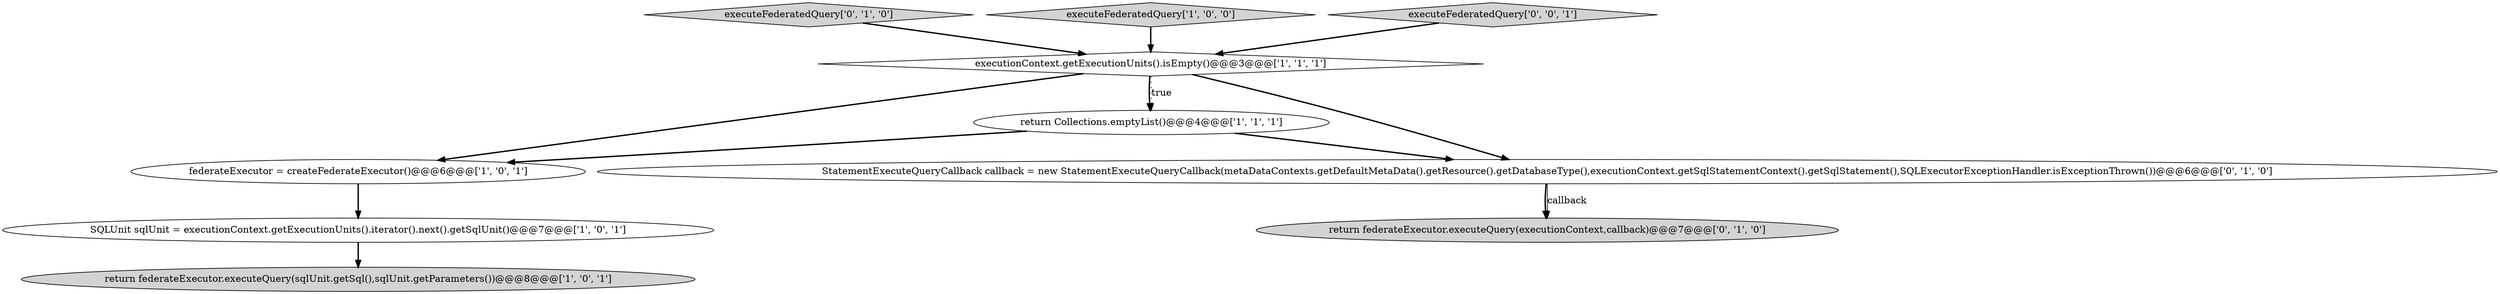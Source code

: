 digraph {
3 [style = filled, label = "return federateExecutor.executeQuery(sqlUnit.getSql(),sqlUnit.getParameters())@@@8@@@['1', '0', '1']", fillcolor = lightgray, shape = ellipse image = "AAA0AAABBB1BBB"];
2 [style = filled, label = "SQLUnit sqlUnit = executionContext.getExecutionUnits().iterator().next().getSqlUnit()@@@7@@@['1', '0', '1']", fillcolor = white, shape = ellipse image = "AAA0AAABBB1BBB"];
5 [style = filled, label = "federateExecutor = createFederateExecutor()@@@6@@@['1', '0', '1']", fillcolor = white, shape = ellipse image = "AAA0AAABBB1BBB"];
6 [style = filled, label = "executeFederatedQuery['0', '1', '0']", fillcolor = lightgray, shape = diamond image = "AAA0AAABBB2BBB"];
4 [style = filled, label = "return Collections.emptyList()@@@4@@@['1', '1', '1']", fillcolor = white, shape = ellipse image = "AAA0AAABBB1BBB"];
1 [style = filled, label = "executeFederatedQuery['1', '0', '0']", fillcolor = lightgray, shape = diamond image = "AAA0AAABBB1BBB"];
8 [style = filled, label = "StatementExecuteQueryCallback callback = new StatementExecuteQueryCallback(metaDataContexts.getDefaultMetaData().getResource().getDatabaseType(),executionContext.getSqlStatementContext().getSqlStatement(),SQLExecutorExceptionHandler.isExceptionThrown())@@@6@@@['0', '1', '0']", fillcolor = white, shape = ellipse image = "AAA0AAABBB2BBB"];
9 [style = filled, label = "executeFederatedQuery['0', '0', '1']", fillcolor = lightgray, shape = diamond image = "AAA0AAABBB3BBB"];
0 [style = filled, label = "executionContext.getExecutionUnits().isEmpty()@@@3@@@['1', '1', '1']", fillcolor = white, shape = diamond image = "AAA0AAABBB1BBB"];
7 [style = filled, label = "return federateExecutor.executeQuery(executionContext,callback)@@@7@@@['0', '1', '0']", fillcolor = lightgray, shape = ellipse image = "AAA0AAABBB2BBB"];
8->7 [style = bold, label=""];
4->8 [style = bold, label=""];
5->2 [style = bold, label=""];
6->0 [style = bold, label=""];
1->0 [style = bold, label=""];
9->0 [style = bold, label=""];
0->4 [style = bold, label=""];
4->5 [style = bold, label=""];
0->4 [style = dotted, label="true"];
8->7 [style = solid, label="callback"];
2->3 [style = bold, label=""];
0->5 [style = bold, label=""];
0->8 [style = bold, label=""];
}
